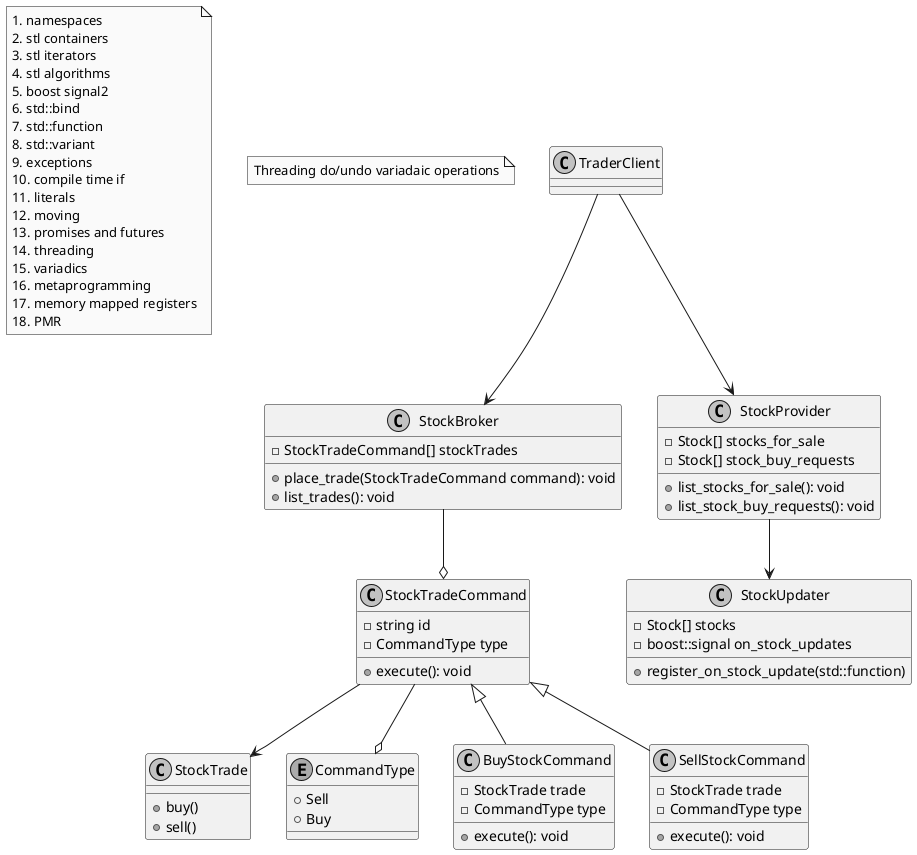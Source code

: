 @startuml StockMarket Class Diagram
skinparam Monochrome true
skinparam Shadowing false

note as N1
  # namespaces
  # stl containers
  # stl iterators
  # stl algorithms
  # boost signal2
  # std::bind
  # std::function
  # std::variant
  # exceptions
  # compile time if
  # literals
  # moving
  # promises and futures
  # threading
  # variadics
  # metaprogramming
  # memory mapped registers
  # PMR
end note


note as N2
  Threading do/undo variadaic operations
end note

class TraderClient {

}

class StockBroker {
  - StockTradeCommand[] stockTrades
  + place_trade(StockTradeCommand command): void
  + list_trades(): void
} 

class StockTrade {
  + buy()
  + sell()
}

class StockTradeCommand {
  - string id
  - CommandType type
  + execute(): void
}

enum CommandType {
  + Sell
  + Buy
}

class BuyStockCommand {
  - StockTrade trade
  - CommandType type
  + execute(): void
}

class SellStockCommand {
  - StockTrade trade
  - CommandType type
  + execute(): void
}

class StockProvider {
  - Stock[] stocks_for_sale
  - Stock[] stock_buy_requests
  + list_stocks_for_sale(): void
  + list_stock_buy_requests(): void
}

class StockUpdater {
  - Stock[] stocks
  - boost::signal on_stock_updates
  + register_on_stock_update(std::function)
}

StockTradeCommand --o CommandType
StockTradeCommand <|-- BuyStockCommand
StockTradeCommand <|-- SellStockCommand
StockTradeCommand --> StockTrade

StockBroker --o StockTradeCommand
TraderClient --> StockBroker

TraderClient --> StockProvider
StockProvider --> StockUpdater

@enduml